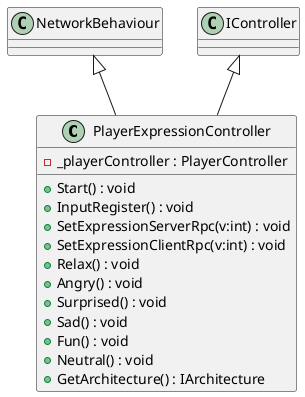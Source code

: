 @startuml
class PlayerExpressionController {
    - _playerController : PlayerController
    + Start() : void
    + InputRegister() : void
    + SetExpressionServerRpc(v:int) : void
    + SetExpressionClientRpc(v:int) : void
    + Relax() : void
    + Angry() : void
    + Surprised() : void
    + Sad() : void
    + Fun() : void
    + Neutral() : void
    + GetArchitecture() : IArchitecture
}
NetworkBehaviour <|-- PlayerExpressionController
IController <|-- PlayerExpressionController
@enduml
